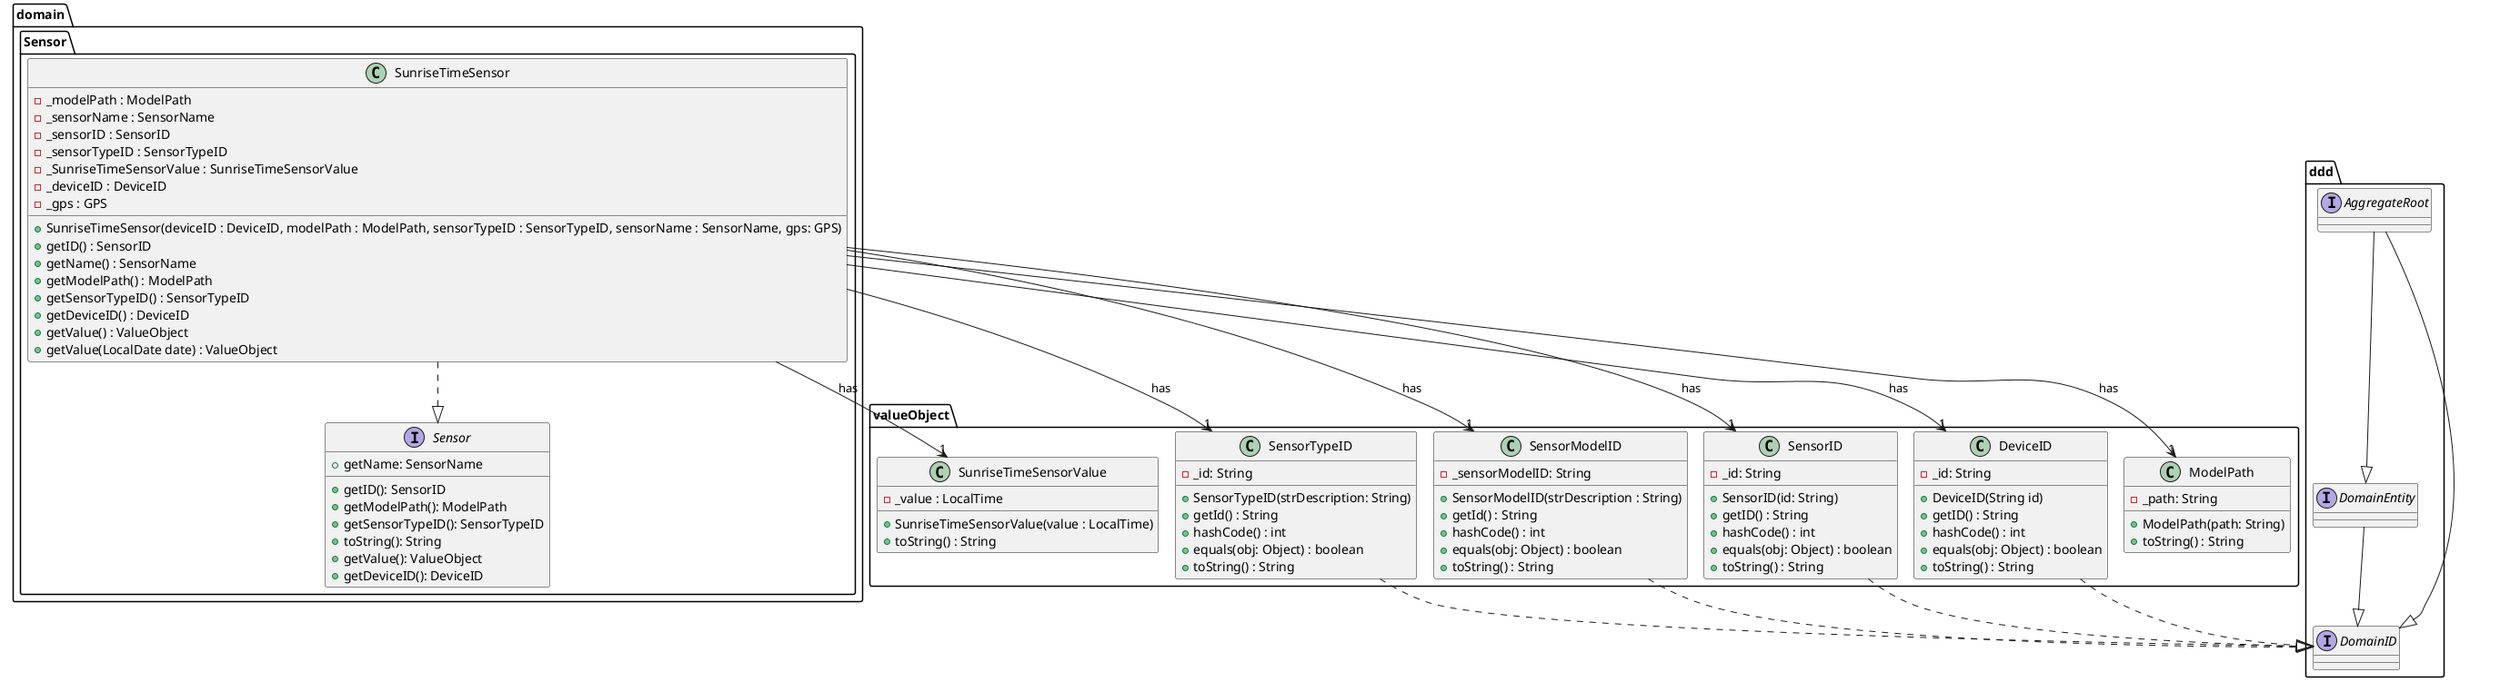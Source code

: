@startuml
'https://plantuml.com/class-diagram
!pragma layout smetana

package domain.Sensor {
    interface Sensor {
        + getID(): SensorID
        + getName: SensorName
        + getModelPath(): ModelPath
        + getSensorTypeID(): SensorTypeID
        + toString(): String
        + getValue(): ValueObject
        + getDeviceID(): DeviceID
    }

    class SunriseTimeSensor {
            - _modelPath : ModelPath
            - _sensorName : SensorName
            - _sensorID : SensorID
            - _sensorTypeID : SensorTypeID
            - _SunriseTimeSensorValue : SunriseTimeSensorValue
            - _deviceID : DeviceID
            - _gps : GPS

            + SunriseTimeSensor(deviceID : DeviceID, modelPath : ModelPath, sensorTypeID : SensorTypeID, sensorName : SensorName, gps: GPS)
            + getID() : SensorID
            + getName() : SensorName
            + getModelPath() : ModelPath
            + getSensorTypeID() : SensorTypeID
            + getDeviceID() : DeviceID
            + getValue() : ValueObject
            + getValue(LocalDate date) : ValueObject
        }
}

package valueObject {
    class SunriseTimeSensorValue {
    - _value : LocalTime
    + SunriseTimeSensorValue(value : LocalTime)
    + toString() : String
    }
    class SensorTypeID {
        - _id: String
        + SensorTypeID(strDescription: String)
        + getId() : String
        + hashCode() : int
        + equals(obj: Object) : boolean
        + toString() : String
    }

    class SensorModelID {
        - _sensorModelID: String
        + SensorModelID(strDescription : String)
        + getId() : String
        + hashCode() : int
        + equals(obj: Object) : boolean
        + toString() : String
    }

    class SensorID {
        - _id: String
        + SensorID(id: String)
        + getID() : String
        + hashCode() : int
        + equals(obj: Object) : boolean
        + toString() : String
    }

    class DeviceID {
        - _id: String
        + DeviceID(String id)
        + getID() : String
        + hashCode() : int
        + equals(obj: Object) : boolean
        + toString() : String
    }

    class ModelPath {
        - _path: String
        + ModelPath(path: String)
        + toString() : String
    }
}

package ddd {

  interface DomainEntity {
  }

  interface DomainID {
  }

  interface AggregateRoot {
  }
}

SunriseTimeSensor ..|> domain.Sensor.Sensor

SunriseTimeSensor --> "1" SunriseTimeSensorValue : has
SunriseTimeSensor -->  "1" SensorTypeID : has
SunriseTimeSensor -->  "1" SensorModelID : has
SunriseTimeSensor -->  "1" SensorID : has
SunriseTimeSensor -->  "1" DeviceID : has
SunriseTimeSensor -->  "1" ModelPath : has

DomainEntity --|> DomainID
AggregateRoot --|> DomainEntity
AggregateRoot --|> DomainID

SensorTypeID ..|> ddd.DomainID
SensorModelID ..|> ddd.DomainID
SensorID ..|> ddd.DomainID
DeviceID ..|> ddd.DomainID

@enduml